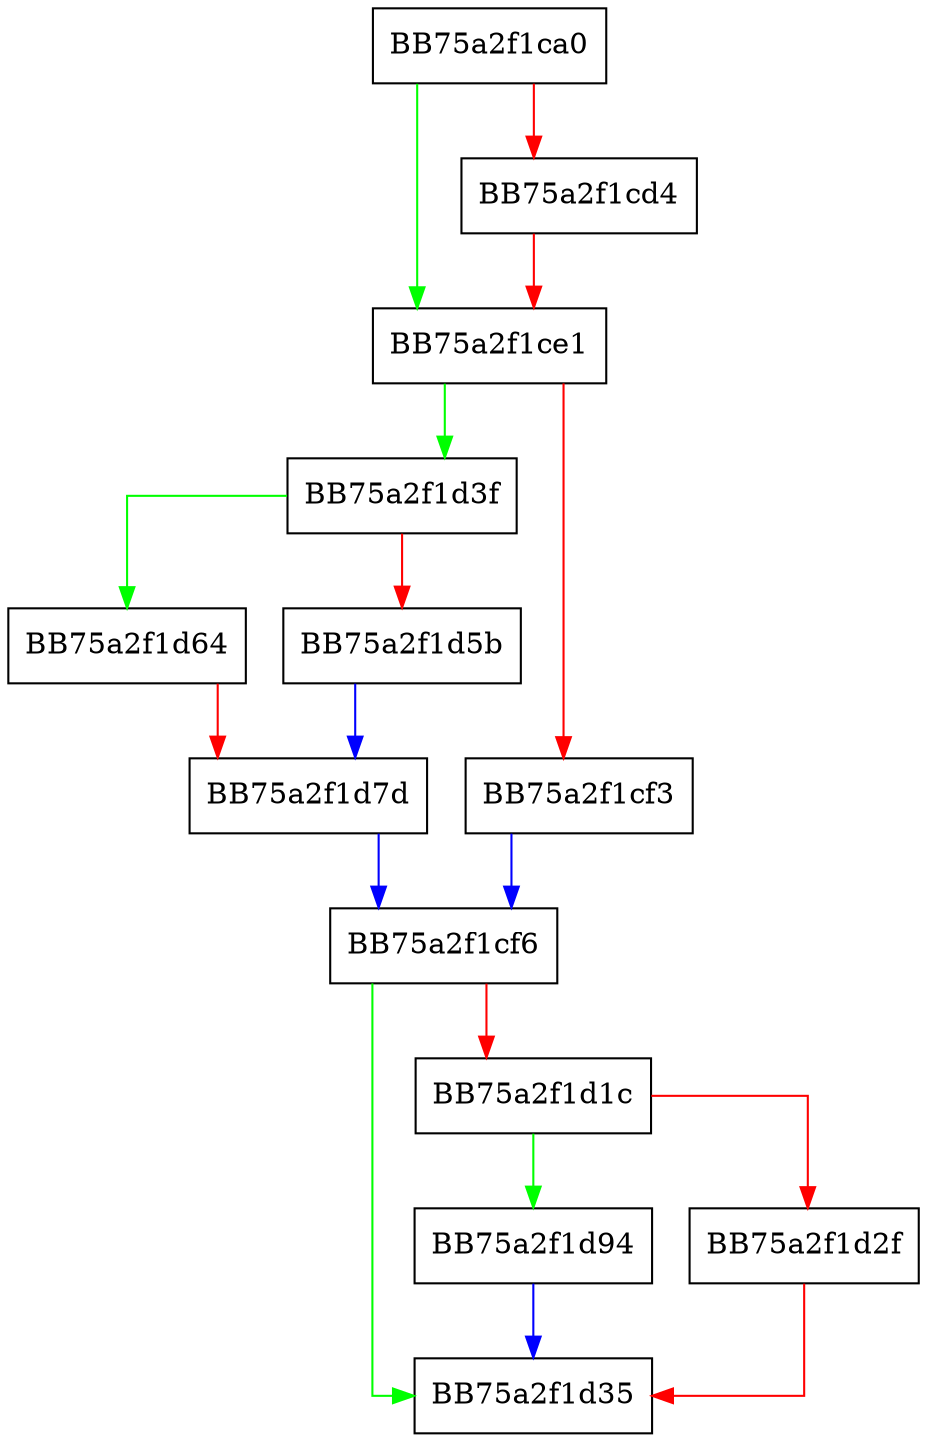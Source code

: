 digraph get {
  node [shape="box"];
  graph [splines=ortho];
  BB75a2f1ca0 -> BB75a2f1ce1 [color="green"];
  BB75a2f1ca0 -> BB75a2f1cd4 [color="red"];
  BB75a2f1cd4 -> BB75a2f1ce1 [color="red"];
  BB75a2f1ce1 -> BB75a2f1d3f [color="green"];
  BB75a2f1ce1 -> BB75a2f1cf3 [color="red"];
  BB75a2f1cf3 -> BB75a2f1cf6 [color="blue"];
  BB75a2f1cf6 -> BB75a2f1d35 [color="green"];
  BB75a2f1cf6 -> BB75a2f1d1c [color="red"];
  BB75a2f1d1c -> BB75a2f1d94 [color="green"];
  BB75a2f1d1c -> BB75a2f1d2f [color="red"];
  BB75a2f1d2f -> BB75a2f1d35 [color="red"];
  BB75a2f1d3f -> BB75a2f1d64 [color="green"];
  BB75a2f1d3f -> BB75a2f1d5b [color="red"];
  BB75a2f1d5b -> BB75a2f1d7d [color="blue"];
  BB75a2f1d64 -> BB75a2f1d7d [color="red"];
  BB75a2f1d7d -> BB75a2f1cf6 [color="blue"];
  BB75a2f1d94 -> BB75a2f1d35 [color="blue"];
}